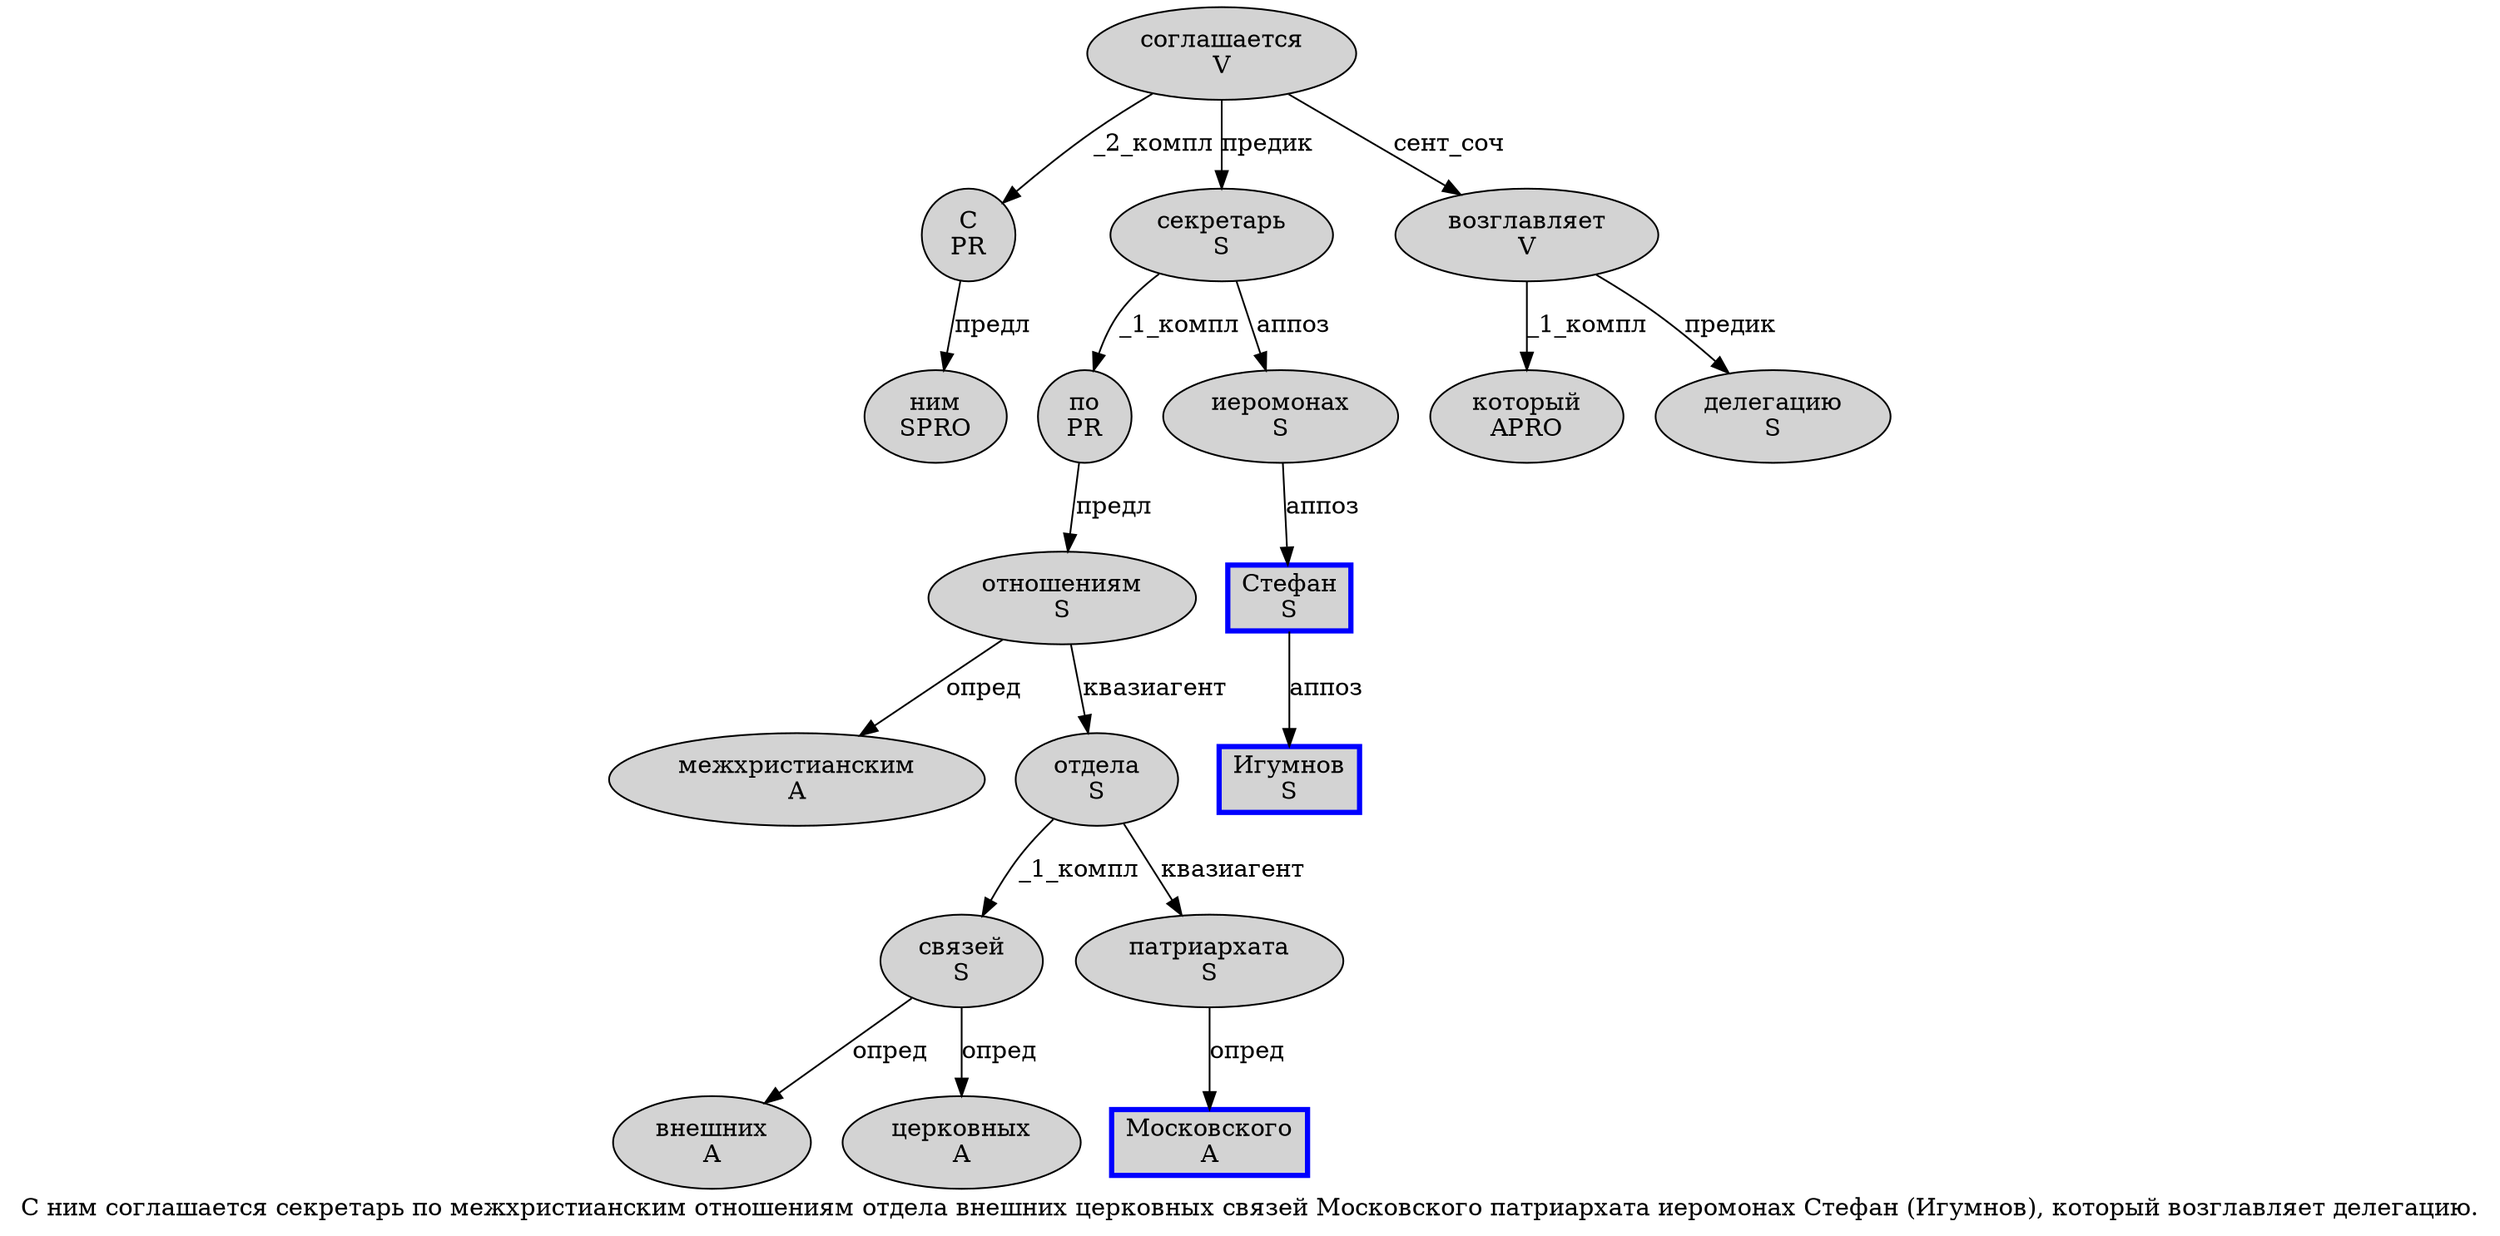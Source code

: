 digraph SENTENCE_500 {
	graph [label="С ним соглашается секретарь по межхристианским отношениям отдела внешних церковных связей Московского патриархата иеромонах Стефан (Игумнов), который возглавляет делегацию."]
	node [style=filled]
		0 [label="С
PR" color="" fillcolor=lightgray penwidth=1 shape=ellipse]
		1 [label="ним
SPRO" color="" fillcolor=lightgray penwidth=1 shape=ellipse]
		2 [label="соглашается
V" color="" fillcolor=lightgray penwidth=1 shape=ellipse]
		3 [label="секретарь
S" color="" fillcolor=lightgray penwidth=1 shape=ellipse]
		4 [label="по
PR" color="" fillcolor=lightgray penwidth=1 shape=ellipse]
		5 [label="межхристианским
A" color="" fillcolor=lightgray penwidth=1 shape=ellipse]
		6 [label="отношениям
S" color="" fillcolor=lightgray penwidth=1 shape=ellipse]
		7 [label="отдела
S" color="" fillcolor=lightgray penwidth=1 shape=ellipse]
		8 [label="внешних
A" color="" fillcolor=lightgray penwidth=1 shape=ellipse]
		9 [label="церковных
A" color="" fillcolor=lightgray penwidth=1 shape=ellipse]
		10 [label="связей
S" color="" fillcolor=lightgray penwidth=1 shape=ellipse]
		11 [label="Московского
A" color=blue fillcolor=lightgray penwidth=3 shape=box]
		12 [label="патриархата
S" color="" fillcolor=lightgray penwidth=1 shape=ellipse]
		13 [label="иеромонах
S" color="" fillcolor=lightgray penwidth=1 shape=ellipse]
		14 [label="Стефан
S" color=blue fillcolor=lightgray penwidth=3 shape=box]
		16 [label="Игумнов
S" color=blue fillcolor=lightgray penwidth=3 shape=box]
		19 [label="который
APRO" color="" fillcolor=lightgray penwidth=1 shape=ellipse]
		20 [label="возглавляет
V" color="" fillcolor=lightgray penwidth=1 shape=ellipse]
		21 [label="делегацию
S" color="" fillcolor=lightgray penwidth=1 shape=ellipse]
			4 -> 6 [label="предл"]
			12 -> 11 [label="опред"]
			14 -> 16 [label="аппоз"]
			7 -> 10 [label="_1_компл"]
			7 -> 12 [label="квазиагент"]
			0 -> 1 [label="предл"]
			13 -> 14 [label="аппоз"]
			3 -> 4 [label="_1_компл"]
			3 -> 13 [label="аппоз"]
			20 -> 19 [label="_1_компл"]
			20 -> 21 [label="предик"]
			2 -> 0 [label="_2_компл"]
			2 -> 3 [label="предик"]
			2 -> 20 [label="сент_соч"]
			6 -> 5 [label="опред"]
			6 -> 7 [label="квазиагент"]
			10 -> 8 [label="опред"]
			10 -> 9 [label="опред"]
}
